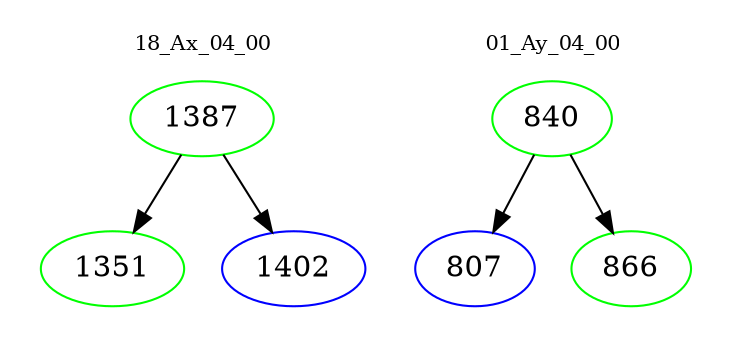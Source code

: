digraph{
subgraph cluster_0 {
color = white
label = "18_Ax_04_00";
fontsize=10;
T0_1387 [label="1387", color="green"]
T0_1387 -> T0_1351 [color="black"]
T0_1351 [label="1351", color="green"]
T0_1387 -> T0_1402 [color="black"]
T0_1402 [label="1402", color="blue"]
}
subgraph cluster_1 {
color = white
label = "01_Ay_04_00";
fontsize=10;
T1_840 [label="840", color="green"]
T1_840 -> T1_807 [color="black"]
T1_807 [label="807", color="blue"]
T1_840 -> T1_866 [color="black"]
T1_866 [label="866", color="green"]
}
}
